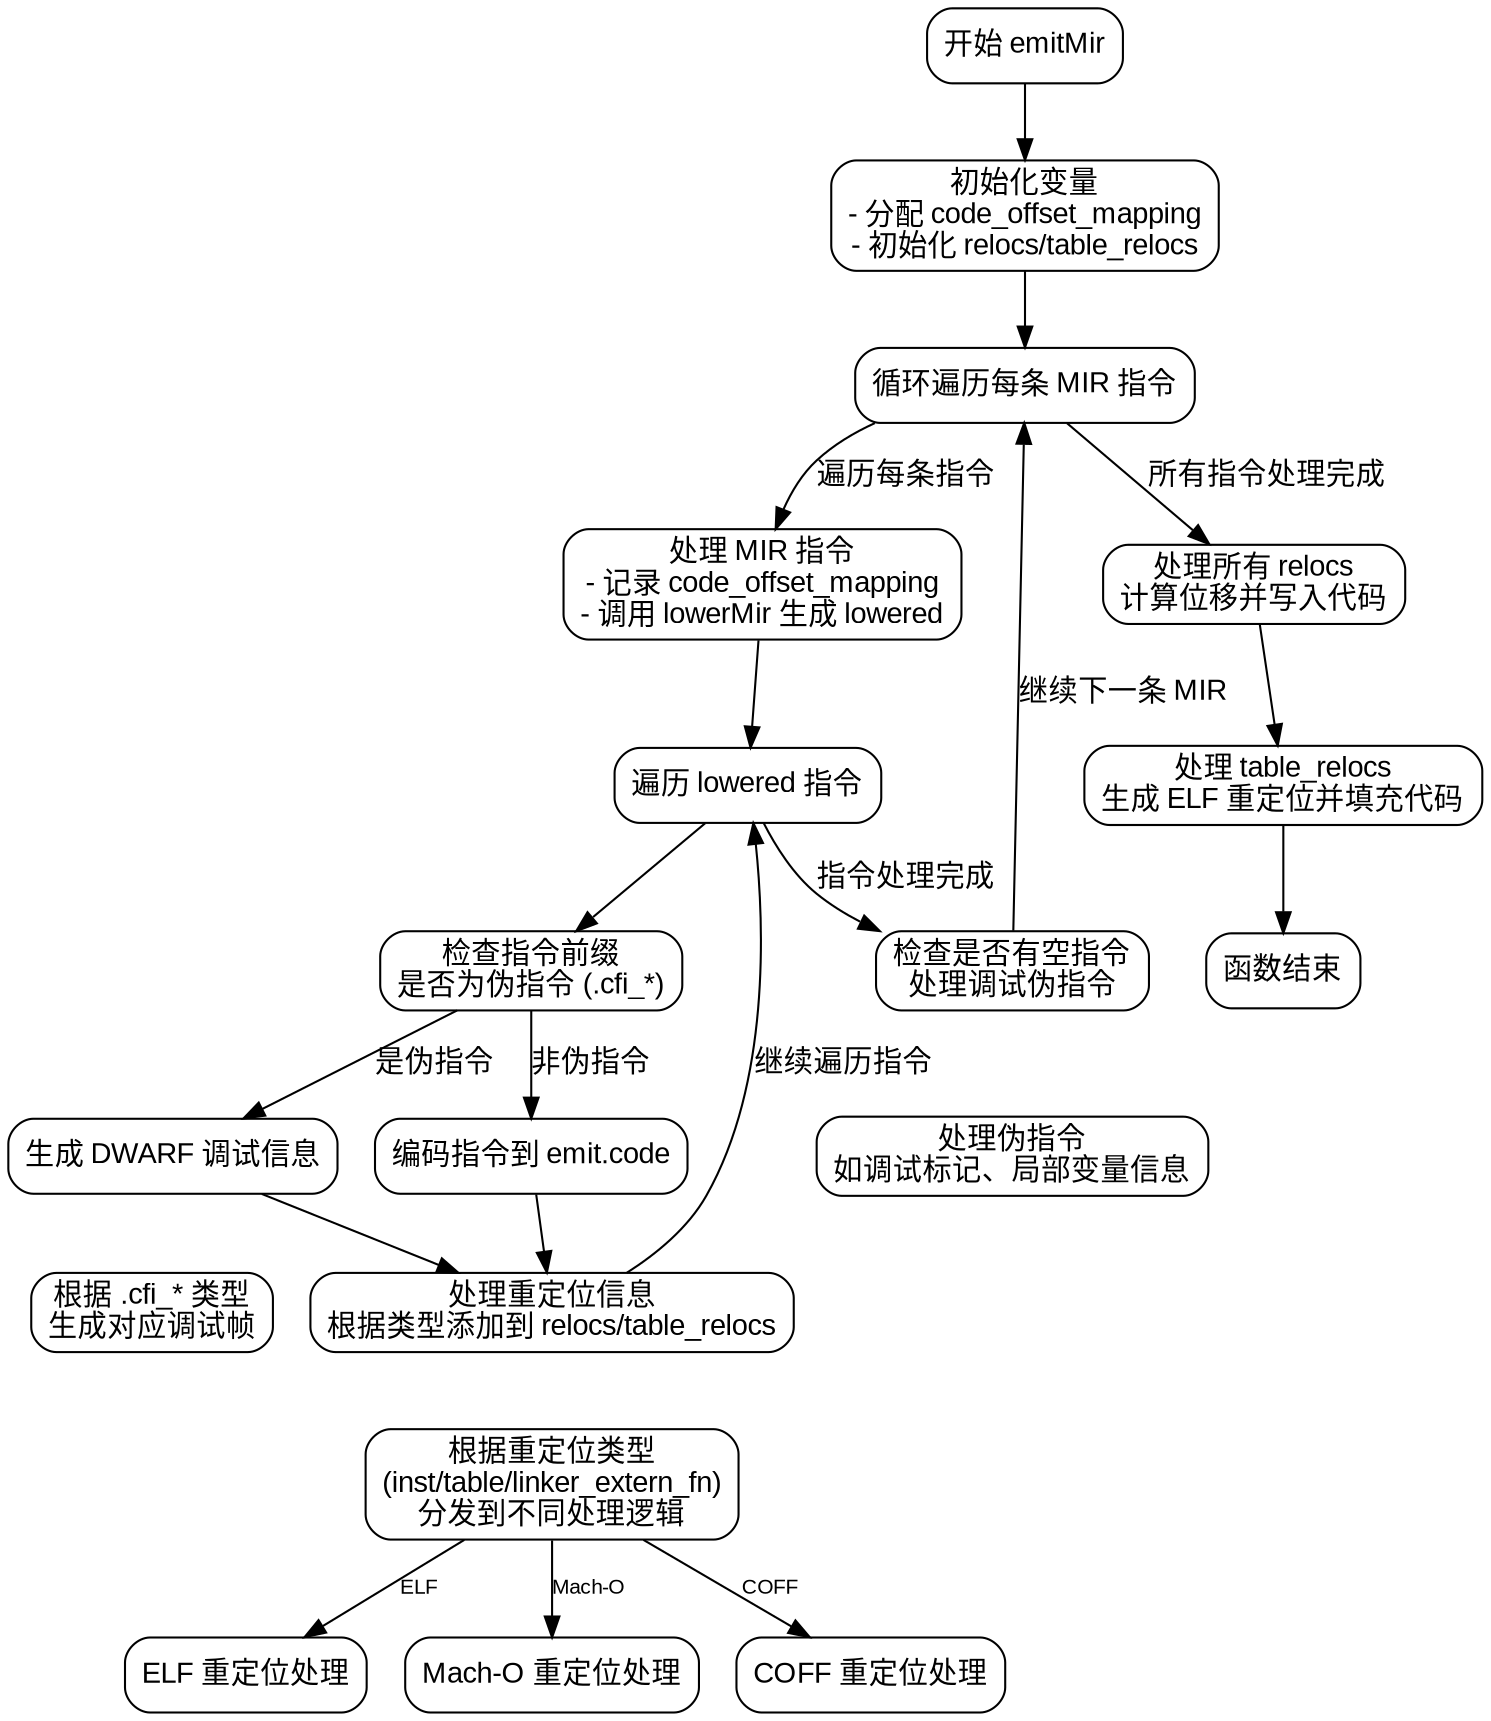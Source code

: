 
digraph flowchart {
    node [shape=rectangle, style="rounded", fontname="Arial"];
    edge [fontname="Arial"];

    start [label="开始 emitMir"];
    init_vars [label="初始化变量\n- 分配 code_offset_mapping\n- 初始化 relocs/table_relocs"];
    loop_mir [label="循环遍历每条 MIR 指令"];
    handle_mir [label="处理 MIR 指令\n- 记录 code_offset_mapping\n- 调用 lowerMir 生成 lowered"];
    loop_lowered_insts [label="遍历 lowered 指令"];
    check_prefix [label="检查指令前缀\n是否为伪指令 (.cfi_*)"];
    handle_dwarf [label="生成 DWARF 调试信息"];
    encode_inst [label="编码指令到 emit.code"];
    handle_relocs [label="处理重定位信息\n根据类型添加到 relocs/table_relocs"];
    check_empty_insts [label="检查是否有空指令\n处理调试伪指令"];
    process_relocs [label="处理所有 relocs\n计算位移并写入代码"];
    process_table_relocs [label="处理 table_relocs\n生成 ELF 重定位并填充代码"];
    end [label="函数结束"];

    start -> init_vars;
    init_vars -> loop_mir;
    loop_mir -> handle_mir [label="遍历每条指令"];
    handle_mir -> loop_lowered_insts;
    loop_lowered_insts -> check_prefix;
    check_prefix -> handle_dwarf [label="是伪指令"];
    check_prefix -> encode_inst [label="非伪指令"];
    handle_dwarf -> handle_relocs;
    encode_inst -> handle_relocs;
    handle_relocs -> loop_lowered_insts [label="继续遍历指令"];
    loop_lowered_insts -> check_empty_insts [label="指令处理完成"];
    check_empty_insts -> loop_mir [label="继续下一条 MIR"];
    loop_mir -> process_relocs [label="所有指令处理完成"];
    process_relocs -> process_table_relocs;
    process_table_relocs -> end;

    // 子流程细化
    handle_dwarf -> {handle_cfi_directive} [style=invis];
    handle_cfi_directive [label="根据 .cfi_* 类型\n生成对应调试帧"];
    handle_relocs -> {reloc_switch} [style=invis];
    reloc_switch [label="根据重定位类型\n(inst/table/linker_extern_fn)\n分发到不同处理逻辑"];
    check_empty_insts -> {handle_pseudo} [style=invis];
    handle_pseudo [label="处理伪指令\n如调试标记、局部变量信息"];

    // 条件分支示例
    edge [label="ELF", fontsize=10];
    reloc_switch -> elf_reloc;
    elf_reloc [label="ELF 重定位处理"];
    edge [label="Mach-O", fontsize=10];
    reloc_switch -> macho_reloc;
    macho_reloc [label="Mach-O 重定位处理"];
    edge [label="COFF", fontsize=10];
    reloc_switch -> coff_reloc;
    coff_reloc [label="COFF 重定位处理"];

    // 隐藏连接保持布局
    {rank=same; handle_dwarf encode_inst}
    {rank=same; elf_reloc macho_reloc coff_reloc}
}
